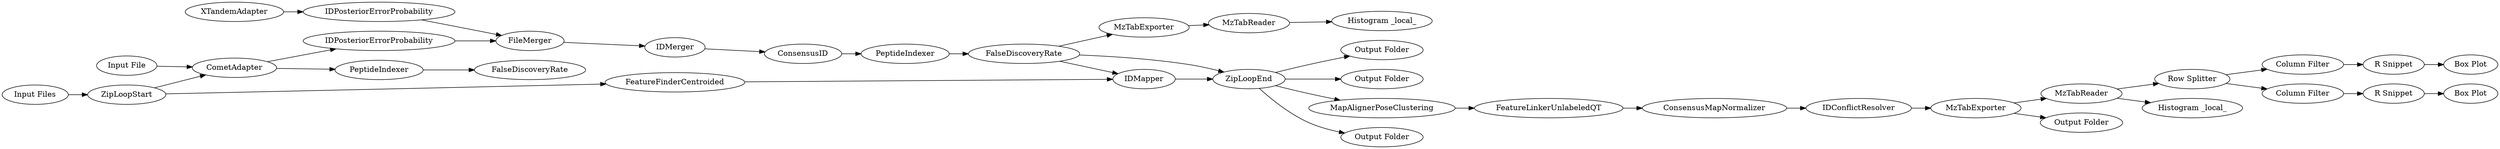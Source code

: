 digraph {
	"-401584284296863688_147" [label="Output Folder"]
	"-2327470352249590724_97" [label=IDPosteriorErrorProbability]
	"-401584284296863688_145" [label="Input Files"]
	"-2327470352249590724_107" [label=ConsensusID]
	"-2327470352249590724_100" [label=IDMerger]
	"-401584284296863688_2" [label=ZipLoopStart]
	"-401584284296863688_116" [label="Column Filter"]
	"-401584284296863688_120" [label="Column Filter"]
	"-401584284296863688_119" [label="R Snippet"]
	"-401584284296863688_183" [label="Histogram _local_"]
	"-2327470352249590724_96" [label=XTandemAdapter]
	"-401584284296863688_118" [label="Box Plot"]
	"-2327470352249590724_102" [label=PeptideIndexer]
	"-401584284296863688_187" [label=IDConflictResolver]
	"-401584284296863688_181" [label=MzTabExporter]
	"-401584284296863688_13" [label="Output Folder"]
	"-401584284296863688_184" [label=MzTabReader]
	"-2327470352249590724_108" [label=CometAdapter]
	"-401584284296863688_143" [label=MapAlignerPoseClustering]
	"-401584284296863688_144" [label=FeatureLinkerUnlabeledQT]
	"-401584284296863688_18" [label="Output Folder"]
	"-401584284296863688_137" [label=FeatureFinderCentroided]
	"-2327470352249590724_82" [label=FalseDiscoveryRate]
	"-2327470352249590724_79" [label=PeptideIndexer]
	"-401584284296863688_185" [label=MzTabExporter]
	"-401584284296863688_121" [label="Box Plot"]
	"-401584284296863688_111" [label="Row Splitter"]
	"-2327470352249590724_81" [label=FileMerger]
	"-401584284296863688_186" [label="Histogram _local_"]
	"-401584284296863688_146" [label="Input File"]
	"-401584284296863688_139" [label="Output Folder"]
	"-2327470352249590724_99" [label=IDPosteriorErrorProbability]
	"-401584284296863688_141" [label=ConsensusMapNormalizer]
	"-401584284296863688_117" [label="R Snippet"]
	"-401584284296863688_138" [label=IDMapper]
	"-2327470352249590724_106" [label=FalseDiscoveryRate]
	"-401584284296863688_4" [label=ZipLoopEnd]
	"-401584284296863688_182" [label=MzTabReader]
	"-401584284296863688_111" -> "-401584284296863688_116"
	"-401584284296863688_184" -> "-401584284296863688_111"
	"-401584284296863688_185" -> "-401584284296863688_184"
	"-401584284296863688_4" -> "-401584284296863688_143"
	"-2327470352249590724_108" -> "-2327470352249590724_99"
	"-2327470352249590724_81" -> "-2327470352249590724_100"
	"-401584284296863688_2" -> "-401584284296863688_137"
	"-2327470352249590724_107" -> "-2327470352249590724_102"
	"-401584284296863688_182" -> "-401584284296863688_183"
	"-401584284296863688_4" -> "-401584284296863688_147"
	"-401584284296863688_138" -> "-401584284296863688_4"
	"-401584284296863688_185" -> "-401584284296863688_18"
	"-2327470352249590724_106" -> "-401584284296863688_181"
	"-2327470352249590724_106" -> "-401584284296863688_4"
	"-401584284296863688_117" -> "-401584284296863688_118"
	"-401584284296863688_146" -> "-2327470352249590724_108"
	"-401584284296863688_187" -> "-401584284296863688_185"
	"-401584284296863688_184" -> "-401584284296863688_186"
	"-2327470352249590724_100" -> "-2327470352249590724_107"
	"-401584284296863688_145" -> "-401584284296863688_2"
	"-401584284296863688_143" -> "-401584284296863688_144"
	"-401584284296863688_120" -> "-401584284296863688_119"
	"-401584284296863688_181" -> "-401584284296863688_182"
	"-2327470352249590724_102" -> "-2327470352249590724_106"
	"-401584284296863688_4" -> "-401584284296863688_13"
	"-2327470352249590724_108" -> "-2327470352249590724_79"
	"-401584284296863688_144" -> "-401584284296863688_141"
	"-401584284296863688_111" -> "-401584284296863688_120"
	"-2327470352249590724_99" -> "-2327470352249590724_81"
	"-2327470352249590724_79" -> "-2327470352249590724_82"
	"-401584284296863688_2" -> "-2327470352249590724_108"
	"-401584284296863688_137" -> "-401584284296863688_138"
	"-401584284296863688_119" -> "-401584284296863688_121"
	"-2327470352249590724_96" -> "-2327470352249590724_97"
	"-2327470352249590724_106" -> "-401584284296863688_138"
	"-2327470352249590724_97" -> "-2327470352249590724_81"
	"-401584284296863688_116" -> "-401584284296863688_117"
	"-401584284296863688_141" -> "-401584284296863688_187"
	"-401584284296863688_4" -> "-401584284296863688_139"
	rankdir=LR
}
